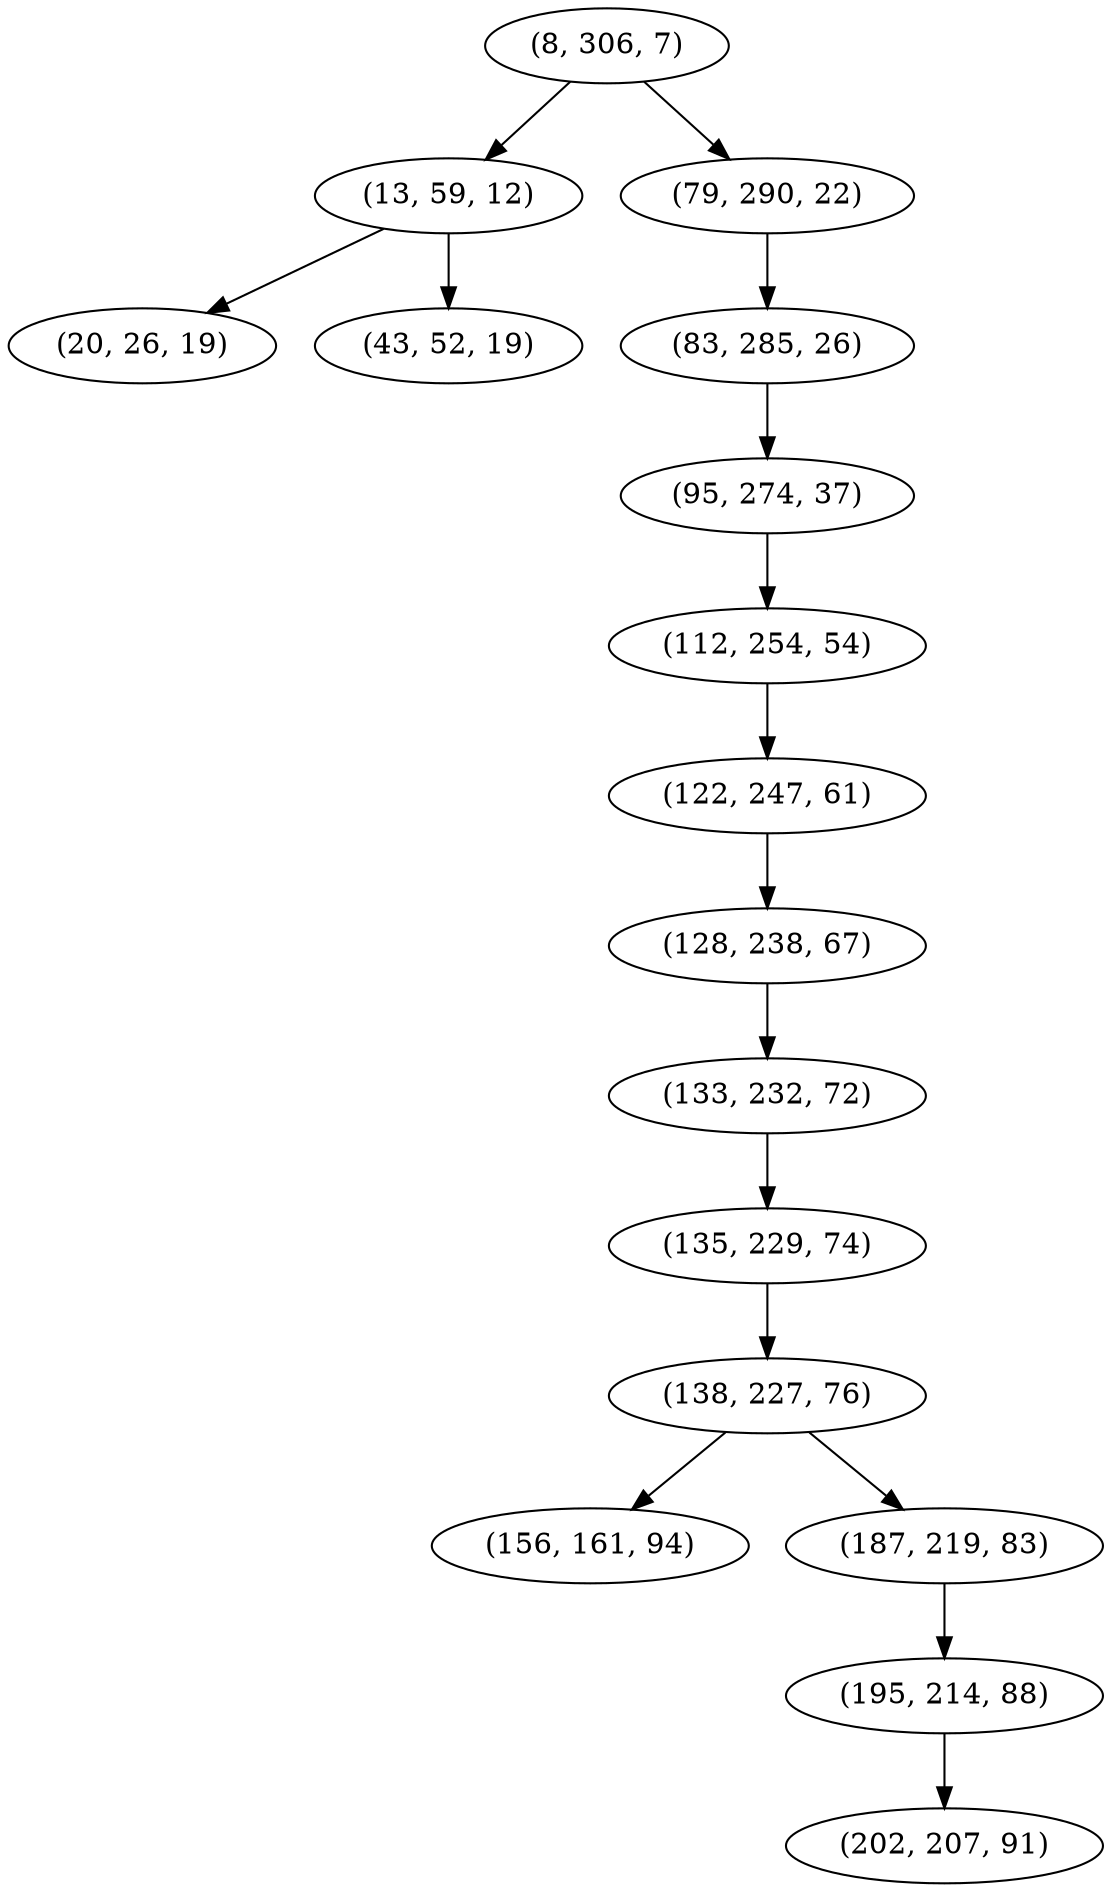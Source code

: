 digraph tree {
    "(8, 306, 7)";
    "(13, 59, 12)";
    "(20, 26, 19)";
    "(43, 52, 19)";
    "(79, 290, 22)";
    "(83, 285, 26)";
    "(95, 274, 37)";
    "(112, 254, 54)";
    "(122, 247, 61)";
    "(128, 238, 67)";
    "(133, 232, 72)";
    "(135, 229, 74)";
    "(138, 227, 76)";
    "(156, 161, 94)";
    "(187, 219, 83)";
    "(195, 214, 88)";
    "(202, 207, 91)";
    "(8, 306, 7)" -> "(13, 59, 12)";
    "(8, 306, 7)" -> "(79, 290, 22)";
    "(13, 59, 12)" -> "(20, 26, 19)";
    "(13, 59, 12)" -> "(43, 52, 19)";
    "(79, 290, 22)" -> "(83, 285, 26)";
    "(83, 285, 26)" -> "(95, 274, 37)";
    "(95, 274, 37)" -> "(112, 254, 54)";
    "(112, 254, 54)" -> "(122, 247, 61)";
    "(122, 247, 61)" -> "(128, 238, 67)";
    "(128, 238, 67)" -> "(133, 232, 72)";
    "(133, 232, 72)" -> "(135, 229, 74)";
    "(135, 229, 74)" -> "(138, 227, 76)";
    "(138, 227, 76)" -> "(156, 161, 94)";
    "(138, 227, 76)" -> "(187, 219, 83)";
    "(187, 219, 83)" -> "(195, 214, 88)";
    "(195, 214, 88)" -> "(202, 207, 91)";
}

